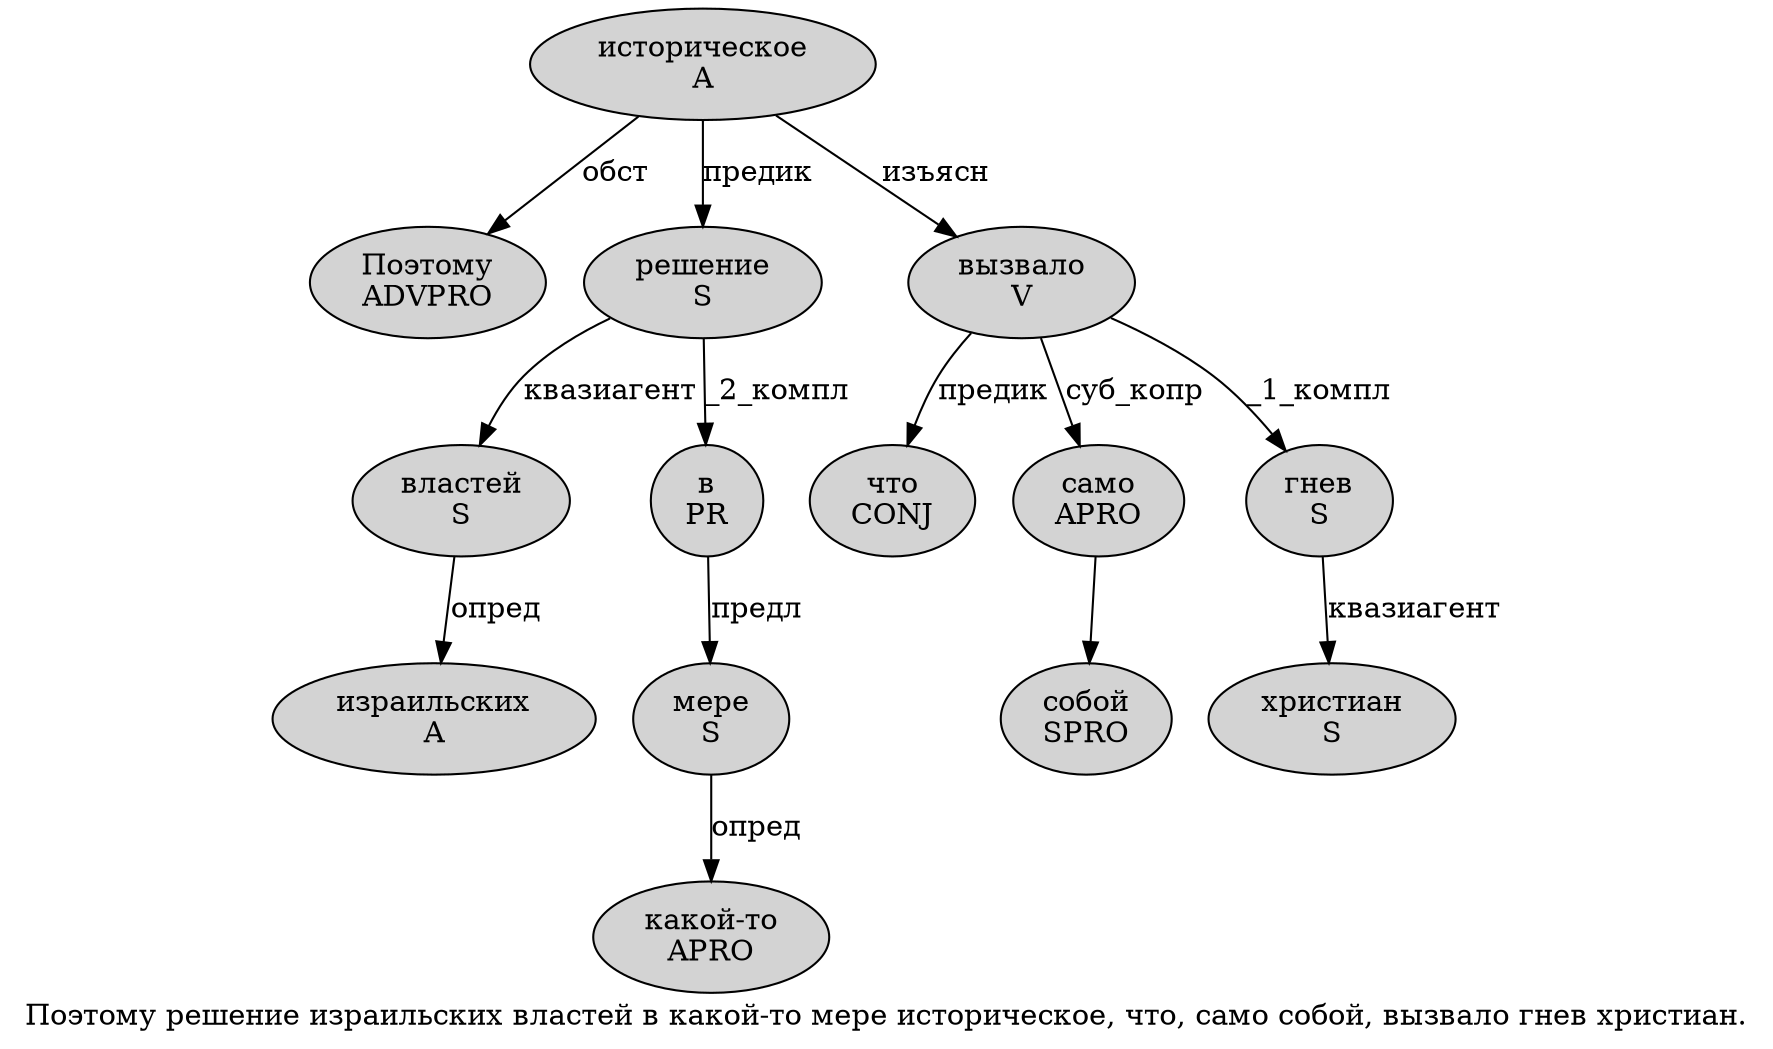 digraph SENTENCE_222 {
	graph [label="Поэтому решение израильских властей в какой-то мере историческое, что, само собой, вызвало гнев христиан."]
	node [style=filled]
		0 [label="Поэтому
ADVPRO" color="" fillcolor=lightgray penwidth=1 shape=ellipse]
		1 [label="решение
S" color="" fillcolor=lightgray penwidth=1 shape=ellipse]
		2 [label="израильских
A" color="" fillcolor=lightgray penwidth=1 shape=ellipse]
		3 [label="властей
S" color="" fillcolor=lightgray penwidth=1 shape=ellipse]
		4 [label="в
PR" color="" fillcolor=lightgray penwidth=1 shape=ellipse]
		5 [label="какой-то
APRO" color="" fillcolor=lightgray penwidth=1 shape=ellipse]
		6 [label="мере
S" color="" fillcolor=lightgray penwidth=1 shape=ellipse]
		7 [label="историческое
A" color="" fillcolor=lightgray penwidth=1 shape=ellipse]
		9 [label="что
CONJ" color="" fillcolor=lightgray penwidth=1 shape=ellipse]
		11 [label="само
APRO" color="" fillcolor=lightgray penwidth=1 shape=ellipse]
		12 [label="собой
SPRO" color="" fillcolor=lightgray penwidth=1 shape=ellipse]
		14 [label="вызвало
V" color="" fillcolor=lightgray penwidth=1 shape=ellipse]
		15 [label="гнев
S" color="" fillcolor=lightgray penwidth=1 shape=ellipse]
		16 [label="христиан
S" color="" fillcolor=lightgray penwidth=1 shape=ellipse]
			3 -> 2 [label="опред"]
			4 -> 6 [label="предл"]
			15 -> 16 [label="квазиагент"]
			14 -> 9 [label="предик"]
			14 -> 11 [label="суб_копр"]
			14 -> 15 [label="_1_компл"]
			11 -> 12
			7 -> 0 [label="обст"]
			7 -> 1 [label="предик"]
			7 -> 14 [label="изъясн"]
			1 -> 3 [label="квазиагент"]
			1 -> 4 [label="_2_компл"]
			6 -> 5 [label="опред"]
}